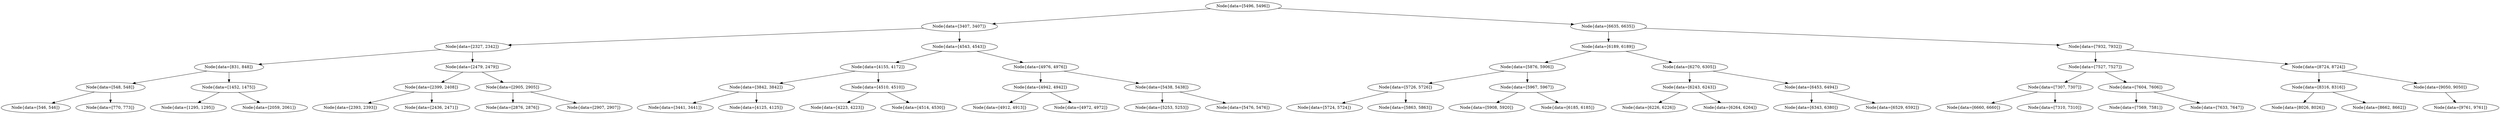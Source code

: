 digraph G{
1126172110 [label="Node{data=[5496, 5496]}"]
1126172110 -> 693617420
693617420 [label="Node{data=[3407, 3407]}"]
693617420 -> 418902856
418902856 [label="Node{data=[2327, 2342]}"]
418902856 -> 968891735
968891735 [label="Node{data=[831, 848]}"]
968891735 -> 2047701460
2047701460 [label="Node{data=[548, 548]}"]
2047701460 -> 1842713146
1842713146 [label="Node{data=[546, 546]}"]
2047701460 -> 1251955067
1251955067 [label="Node{data=[770, 773]}"]
968891735 -> 1930217434
1930217434 [label="Node{data=[1452, 1475]}"]
1930217434 -> 1654561726
1654561726 [label="Node{data=[1295, 1295]}"]
1930217434 -> 597397909
597397909 [label="Node{data=[2059, 2061]}"]
418902856 -> 331286548
331286548 [label="Node{data=[2479, 2479]}"]
331286548 -> 110636974
110636974 [label="Node{data=[2399, 2408]}"]
110636974 -> 273483688
273483688 [label="Node{data=[2393, 2393]}"]
110636974 -> 1873099533
1873099533 [label="Node{data=[2436, 2471]}"]
331286548 -> 78733637
78733637 [label="Node{data=[2905, 2905]}"]
78733637 -> 1133759266
1133759266 [label="Node{data=[2876, 2876]}"]
78733637 -> 991687871
991687871 [label="Node{data=[2907, 2907]}"]
693617420 -> 2099301762
2099301762 [label="Node{data=[4543, 4543]}"]
2099301762 -> 1922310186
1922310186 [label="Node{data=[4155, 4172]}"]
1922310186 -> 797126529
797126529 [label="Node{data=[3842, 3842]}"]
797126529 -> 1264163010
1264163010 [label="Node{data=[3441, 3441]}"]
797126529 -> 820904182
820904182 [label="Node{data=[4125, 4125]}"]
1922310186 -> 1663628209
1663628209 [label="Node{data=[4510, 4510]}"]
1663628209 -> 1440823154
1440823154 [label="Node{data=[4223, 4223]}"]
1663628209 -> 1392065156
1392065156 [label="Node{data=[4514, 4530]}"]
2099301762 -> 315648413
315648413 [label="Node{data=[4976, 4976]}"]
315648413 -> 918664461
918664461 [label="Node{data=[4942, 4942]}"]
918664461 -> 1783057920
1783057920 [label="Node{data=[4912, 4913]}"]
918664461 -> 1911645398
1911645398 [label="Node{data=[4972, 4972]}"]
315648413 -> 1618769908
1618769908 [label="Node{data=[5438, 5438]}"]
1618769908 -> 1529794347
1529794347 [label="Node{data=[5253, 5253]}"]
1618769908 -> 197770496
197770496 [label="Node{data=[5476, 5476]}"]
1126172110 -> 1910812539
1910812539 [label="Node{data=[6635, 6635]}"]
1910812539 -> 1923396964
1923396964 [label="Node{data=[6189, 6189]}"]
1923396964 -> 1608412044
1608412044 [label="Node{data=[5876, 5906]}"]
1608412044 -> 423226570
423226570 [label="Node{data=[5726, 5726]}"]
423226570 -> 1307707361
1307707361 [label="Node{data=[5724, 5724]}"]
423226570 -> 438998190
438998190 [label="Node{data=[5863, 5863]}"]
1608412044 -> 914624108
914624108 [label="Node{data=[5967, 5967]}"]
914624108 -> 1611529162
1611529162 [label="Node{data=[5908, 5920]}"]
914624108 -> 1025324325
1025324325 [label="Node{data=[6185, 6185]}"]
1923396964 -> 1935428044
1935428044 [label="Node{data=[6270, 6305]}"]
1935428044 -> 1698553509
1698553509 [label="Node{data=[6243, 6243]}"]
1698553509 -> 1793178211
1793178211 [label="Node{data=[6226, 6226]}"]
1698553509 -> 1040256519
1040256519 [label="Node{data=[6264, 6264]}"]
1935428044 -> 797057570
797057570 [label="Node{data=[6453, 6494]}"]
797057570 -> 608246145
608246145 [label="Node{data=[6343, 6380]}"]
797057570 -> 1133809096
1133809096 [label="Node{data=[6529, 6592]}"]
1910812539 -> 1968427659
1968427659 [label="Node{data=[7932, 7932]}"]
1968427659 -> 1274969393
1274969393 [label="Node{data=[7527, 7527]}"]
1274969393 -> 1734338782
1734338782 [label="Node{data=[7307, 7307]}"]
1734338782 -> 12768048
12768048 [label="Node{data=[6660, 6660]}"]
1734338782 -> 1810800169
1810800169 [label="Node{data=[7310, 7310]}"]
1274969393 -> 1396793744
1396793744 [label="Node{data=[7604, 7606]}"]
1396793744 -> 1270901310
1270901310 [label="Node{data=[7569, 7581]}"]
1396793744 -> 1569553189
1569553189 [label="Node{data=[7633, 7647]}"]
1968427659 -> 1108191595
1108191595 [label="Node{data=[8724, 8724]}"]
1108191595 -> 437783899
437783899 [label="Node{data=[8316, 8316]}"]
437783899 -> 1379993020
1379993020 [label="Node{data=[8026, 8026]}"]
437783899 -> 1688410242
1688410242 [label="Node{data=[8662, 8662]}"]
1108191595 -> 1271571340
1271571340 [label="Node{data=[9050, 9050]}"]
1271571340 -> 291638651
291638651 [label="Node{data=[9761, 9761]}"]
}